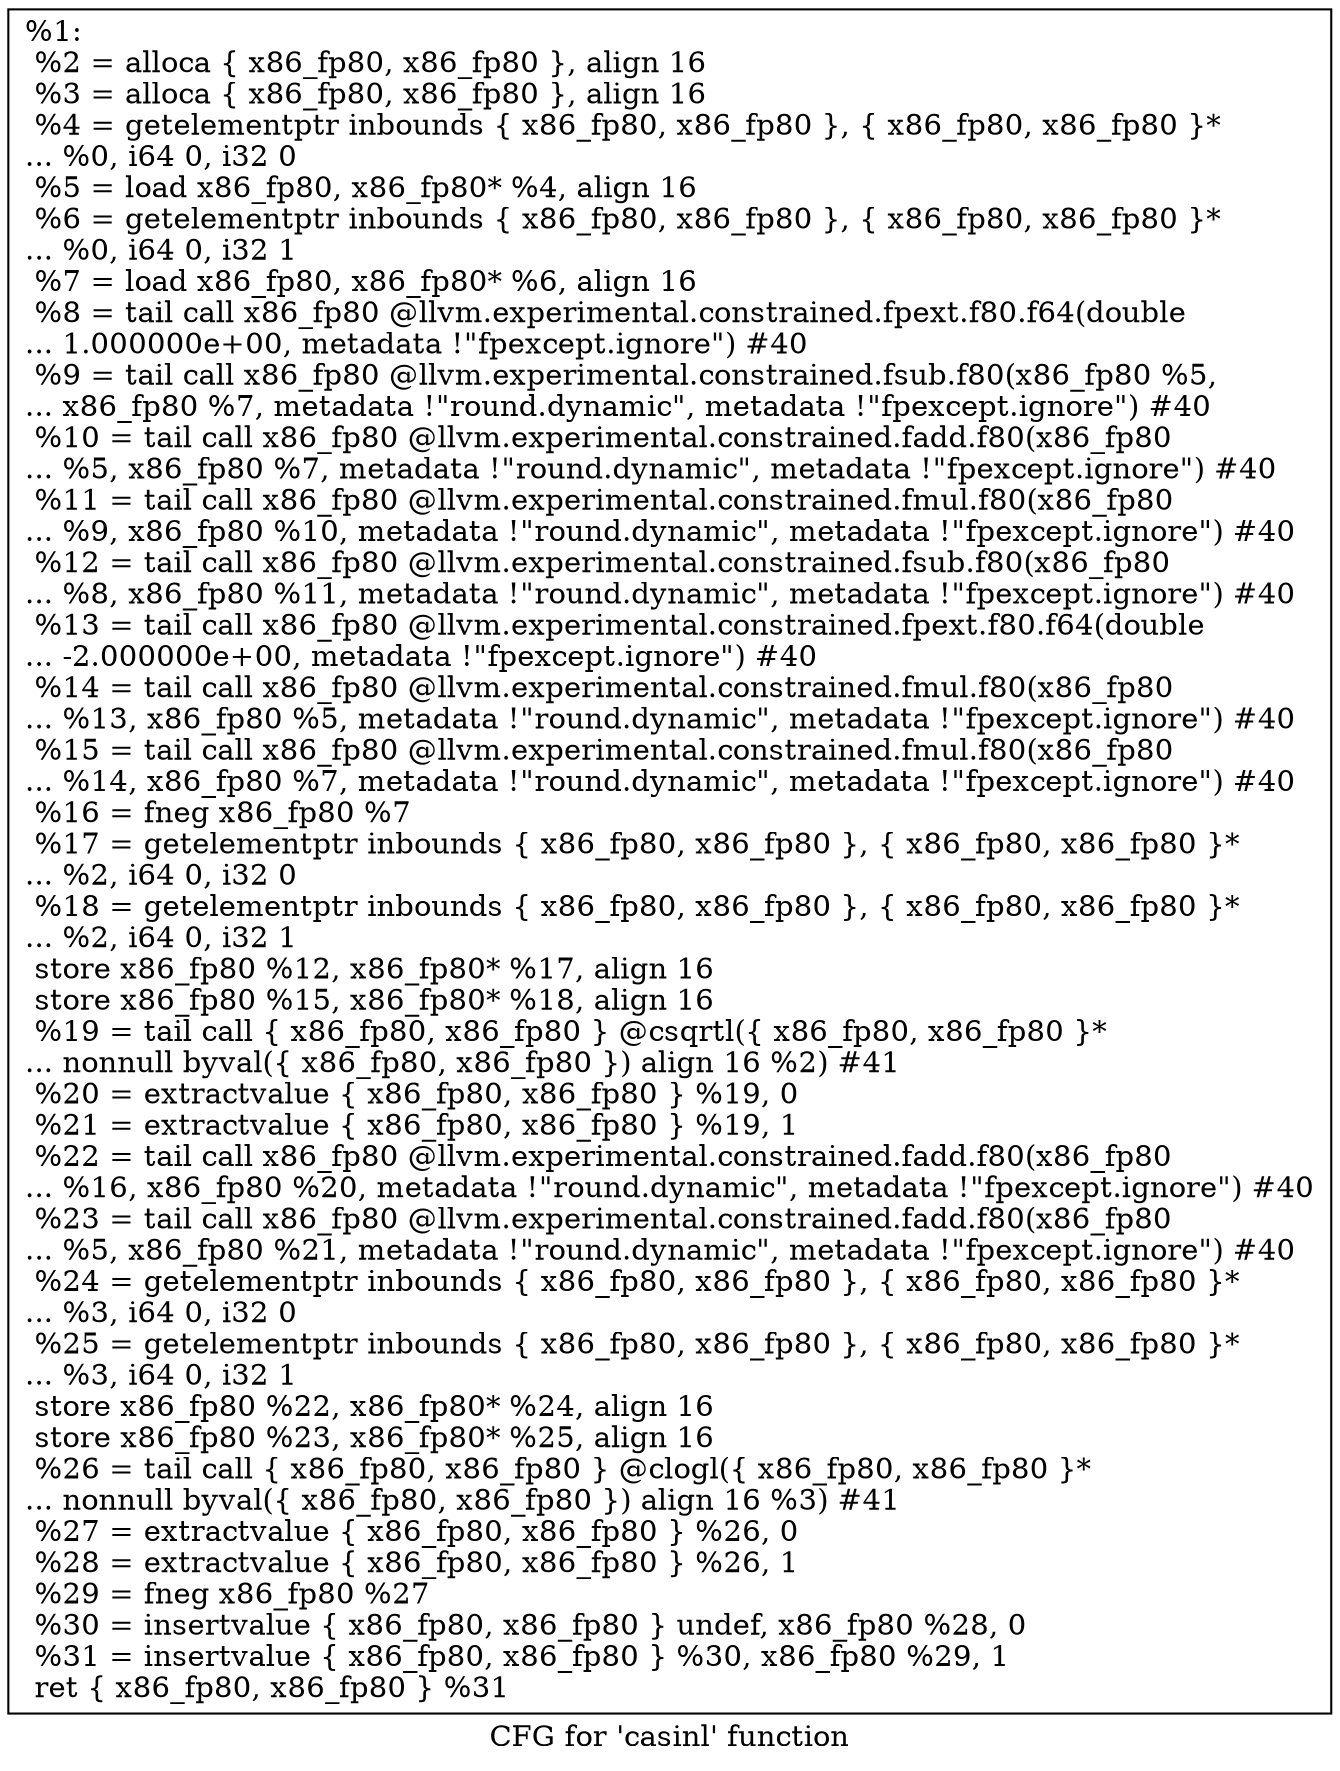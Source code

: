 digraph "CFG for 'casinl' function" {
	label="CFG for 'casinl' function";

	Node0x16bdfd0 [shape=record,label="{%1:\l  %2 = alloca \{ x86_fp80, x86_fp80 \}, align 16\l  %3 = alloca \{ x86_fp80, x86_fp80 \}, align 16\l  %4 = getelementptr inbounds \{ x86_fp80, x86_fp80 \}, \{ x86_fp80, x86_fp80 \}*\l... %0, i64 0, i32 0\l  %5 = load x86_fp80, x86_fp80* %4, align 16\l  %6 = getelementptr inbounds \{ x86_fp80, x86_fp80 \}, \{ x86_fp80, x86_fp80 \}*\l... %0, i64 0, i32 1\l  %7 = load x86_fp80, x86_fp80* %6, align 16\l  %8 = tail call x86_fp80 @llvm.experimental.constrained.fpext.f80.f64(double\l... 1.000000e+00, metadata !\"fpexcept.ignore\") #40\l  %9 = tail call x86_fp80 @llvm.experimental.constrained.fsub.f80(x86_fp80 %5,\l... x86_fp80 %7, metadata !\"round.dynamic\", metadata !\"fpexcept.ignore\") #40\l  %10 = tail call x86_fp80 @llvm.experimental.constrained.fadd.f80(x86_fp80\l... %5, x86_fp80 %7, metadata !\"round.dynamic\", metadata !\"fpexcept.ignore\") #40\l  %11 = tail call x86_fp80 @llvm.experimental.constrained.fmul.f80(x86_fp80\l... %9, x86_fp80 %10, metadata !\"round.dynamic\", metadata !\"fpexcept.ignore\") #40\l  %12 = tail call x86_fp80 @llvm.experimental.constrained.fsub.f80(x86_fp80\l... %8, x86_fp80 %11, metadata !\"round.dynamic\", metadata !\"fpexcept.ignore\") #40\l  %13 = tail call x86_fp80 @llvm.experimental.constrained.fpext.f80.f64(double\l... -2.000000e+00, metadata !\"fpexcept.ignore\") #40\l  %14 = tail call x86_fp80 @llvm.experimental.constrained.fmul.f80(x86_fp80\l... %13, x86_fp80 %5, metadata !\"round.dynamic\", metadata !\"fpexcept.ignore\") #40\l  %15 = tail call x86_fp80 @llvm.experimental.constrained.fmul.f80(x86_fp80\l... %14, x86_fp80 %7, metadata !\"round.dynamic\", metadata !\"fpexcept.ignore\") #40\l  %16 = fneg x86_fp80 %7\l  %17 = getelementptr inbounds \{ x86_fp80, x86_fp80 \}, \{ x86_fp80, x86_fp80 \}*\l... %2, i64 0, i32 0\l  %18 = getelementptr inbounds \{ x86_fp80, x86_fp80 \}, \{ x86_fp80, x86_fp80 \}*\l... %2, i64 0, i32 1\l  store x86_fp80 %12, x86_fp80* %17, align 16\l  store x86_fp80 %15, x86_fp80* %18, align 16\l  %19 = tail call \{ x86_fp80, x86_fp80 \} @csqrtl(\{ x86_fp80, x86_fp80 \}*\l... nonnull byval(\{ x86_fp80, x86_fp80 \}) align 16 %2) #41\l  %20 = extractvalue \{ x86_fp80, x86_fp80 \} %19, 0\l  %21 = extractvalue \{ x86_fp80, x86_fp80 \} %19, 1\l  %22 = tail call x86_fp80 @llvm.experimental.constrained.fadd.f80(x86_fp80\l... %16, x86_fp80 %20, metadata !\"round.dynamic\", metadata !\"fpexcept.ignore\") #40\l  %23 = tail call x86_fp80 @llvm.experimental.constrained.fadd.f80(x86_fp80\l... %5, x86_fp80 %21, metadata !\"round.dynamic\", metadata !\"fpexcept.ignore\") #40\l  %24 = getelementptr inbounds \{ x86_fp80, x86_fp80 \}, \{ x86_fp80, x86_fp80 \}*\l... %3, i64 0, i32 0\l  %25 = getelementptr inbounds \{ x86_fp80, x86_fp80 \}, \{ x86_fp80, x86_fp80 \}*\l... %3, i64 0, i32 1\l  store x86_fp80 %22, x86_fp80* %24, align 16\l  store x86_fp80 %23, x86_fp80* %25, align 16\l  %26 = tail call \{ x86_fp80, x86_fp80 \} @clogl(\{ x86_fp80, x86_fp80 \}*\l... nonnull byval(\{ x86_fp80, x86_fp80 \}) align 16 %3) #41\l  %27 = extractvalue \{ x86_fp80, x86_fp80 \} %26, 0\l  %28 = extractvalue \{ x86_fp80, x86_fp80 \} %26, 1\l  %29 = fneg x86_fp80 %27\l  %30 = insertvalue \{ x86_fp80, x86_fp80 \} undef, x86_fp80 %28, 0\l  %31 = insertvalue \{ x86_fp80, x86_fp80 \} %30, x86_fp80 %29, 1\l  ret \{ x86_fp80, x86_fp80 \} %31\l}"];
}
